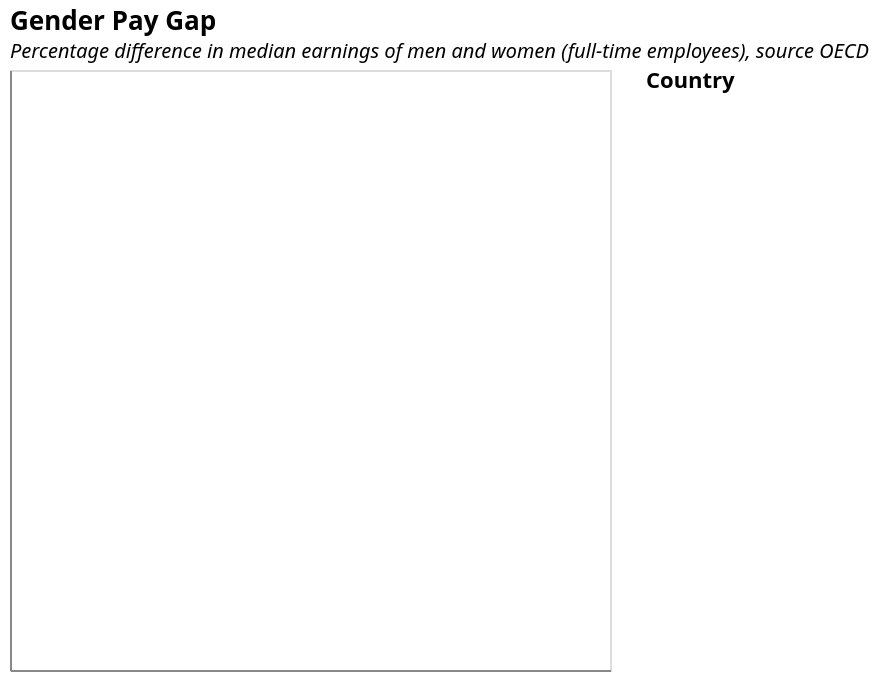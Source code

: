 {"$schema": "https://vega.github.io/schema/vega-lite/v5.json", "description": "Gender pay gap", "title": {"text": "Gender Pay Gap", "subtitle": "Percentage difference in median earnings of men and women (full-time employees), source OECD", "subtitleFontStyle": "italic", "subtitleFontSize": 10, "anchor": "start", "color": "black"}, "width": 300, "height": 300, "data": {"values": ""}, "mark": {"type": "bar"}, "encoding": {"x": {"field": "Year", "type": "temporal", "axis": {"title": null, "grid": false, "ticks": false, "labelAngle": 45}}, "y": {"field": "Value", "type": "quantitative", "title": "", "stack": null, "axis": {"grid": false}}, "xOffset": {"field": "LOCATION"}, "opacity": {"value": 0.9}, "color": {"field": "LOCATION", "type": "nominal", "title": "Country", "scale": {"range": ["#033542", "#78969d"]}}}}
